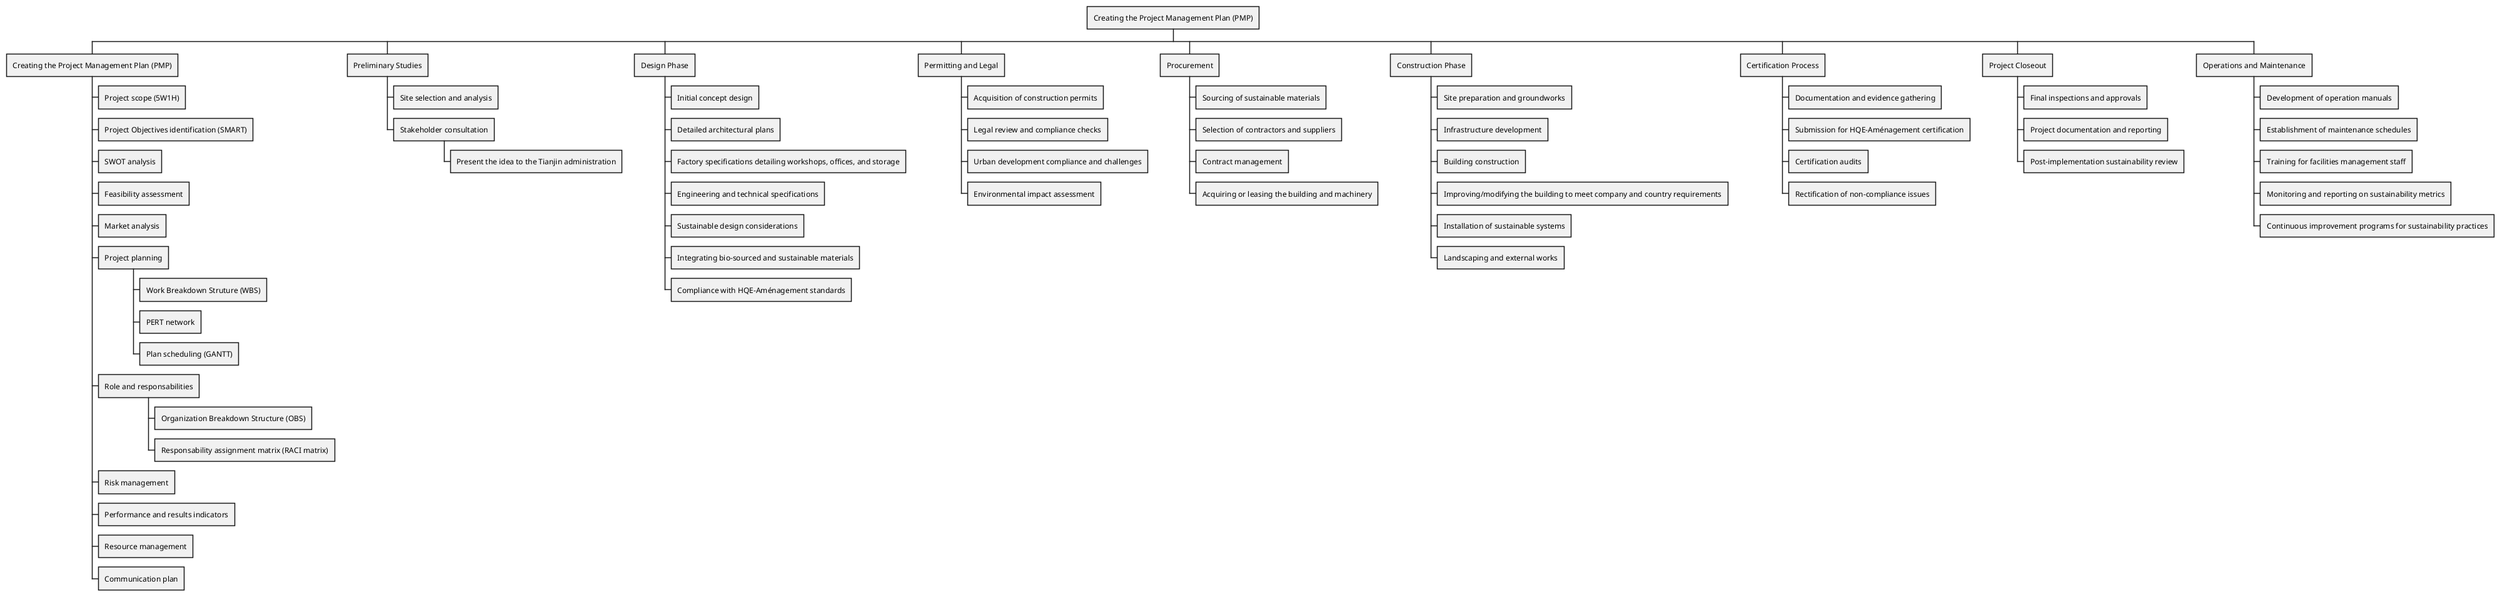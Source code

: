@startwbs wbs
* Creating the Project Management Plan (PMP)
** Creating the Project Management Plan (PMP)
*** Project scope (5W1H)
*** Project Objectives identification (SMART)
*** SWOT analysis
*** Feasibility assessment
*** Market analysis
*** Project planning
**** Work Breakdown Struture (WBS)
**** PERT network
**** Plan scheduling (GANTT)
*** Role and responsabilities
**** Organization Breakdown Structure (OBS)
**** Responsability assignment matrix (RACI matrix)
*** Risk management
*** Performance and results indicators
*** Resource management
*** Communication plan
** Preliminary Studies


*** Site selection and analysis
*** Stakeholder consultation
**** Present the idea to the Tianjin administration
** Design Phase
*** Initial concept design
*** Detailed architectural plans
*** Factory specifications detailing workshops, offices, and storage
*** Engineering and technical specifications
*** Sustainable design considerations
*** Integrating bio-sourced and sustainable materials
*** Compliance with HQE-Aménagement standards
** Permitting and Legal
*** Acquisition of construction permits
*** Legal review and compliance checks
*** Urban development compliance and challenges
*** Environmental impact assessment
** Procurement
*** Sourcing of sustainable materials
*** Selection of contractors and suppliers
*** Contract management
*** Acquiring or leasing the building and machinery
** Construction Phase
*** Site preparation and groundworks
*** Infrastructure development
*** Building construction
*** Improving/modifying the building to meet company and country requirements
*** Installation of sustainable systems
*** Landscaping and external works
** Certification Process
*** Documentation and evidence gathering
*** Submission for HQE-Aménagement certification
*** Certification audits
*** Rectification of non-compliance issues
** Project Closeout
*** Final inspections and approvals
*** Project documentation and reporting
*** Post-implementation sustainability review
** Operations and Maintenance
*** Development of operation manuals
*** Establishment of maintenance schedules
*** Training for facilities management staff
*** Monitoring and reporting on sustainability metrics
*** Continuous improvement programs for sustainability practices
@endwbs